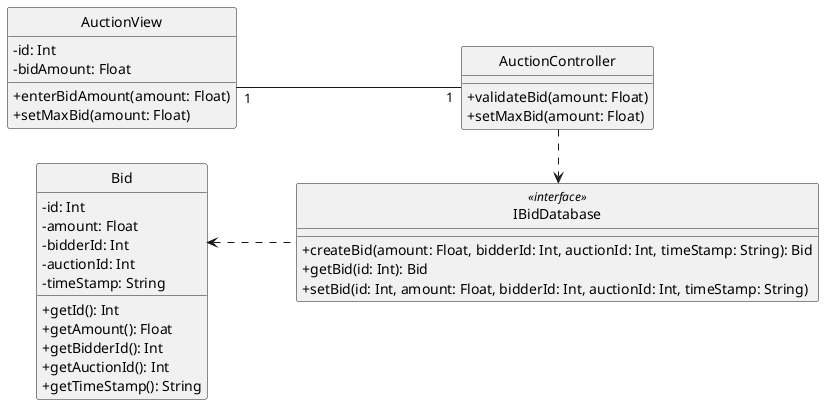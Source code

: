 @startuml 
left to right direction
skinparam classAttributeIconSize 0
skinparam linetype ortho
hide circle
class AuctionView {
    - id: Int
    - bidAmount: Float

    + enterBidAmount(amount: Float)
    + setMaxBid(amount: Float)

    }

class AuctionController {
    + validateBid(amount: Float)
    + setMaxBid(amount: Float)

    }

class Bid {
    - id: Int
    - amount: Float
    - bidderId: Int
    - auctionId: Int
    - timeStamp: String

    + getId(): Int
    + getAmount(): Float
    + getBidderId(): Int
    + getAuctionId(): Int
    + getTimeStamp(): String
    }

class IBidDatabase <<interface>> {
    + createBid(amount: Float, bidderId: Int, auctionId: Int, timeStamp: String): Bid
    + getBid(id: Int): Bid
    + setBid(id: Int, amount: Float, bidderId: Int, auctionId: Int, timeStamp: String)
    }

AuctionView "1" -- "1" AuctionController

AuctionController ..r> IBidDatabase

IBidDatabase ..u> Bid

@enduml